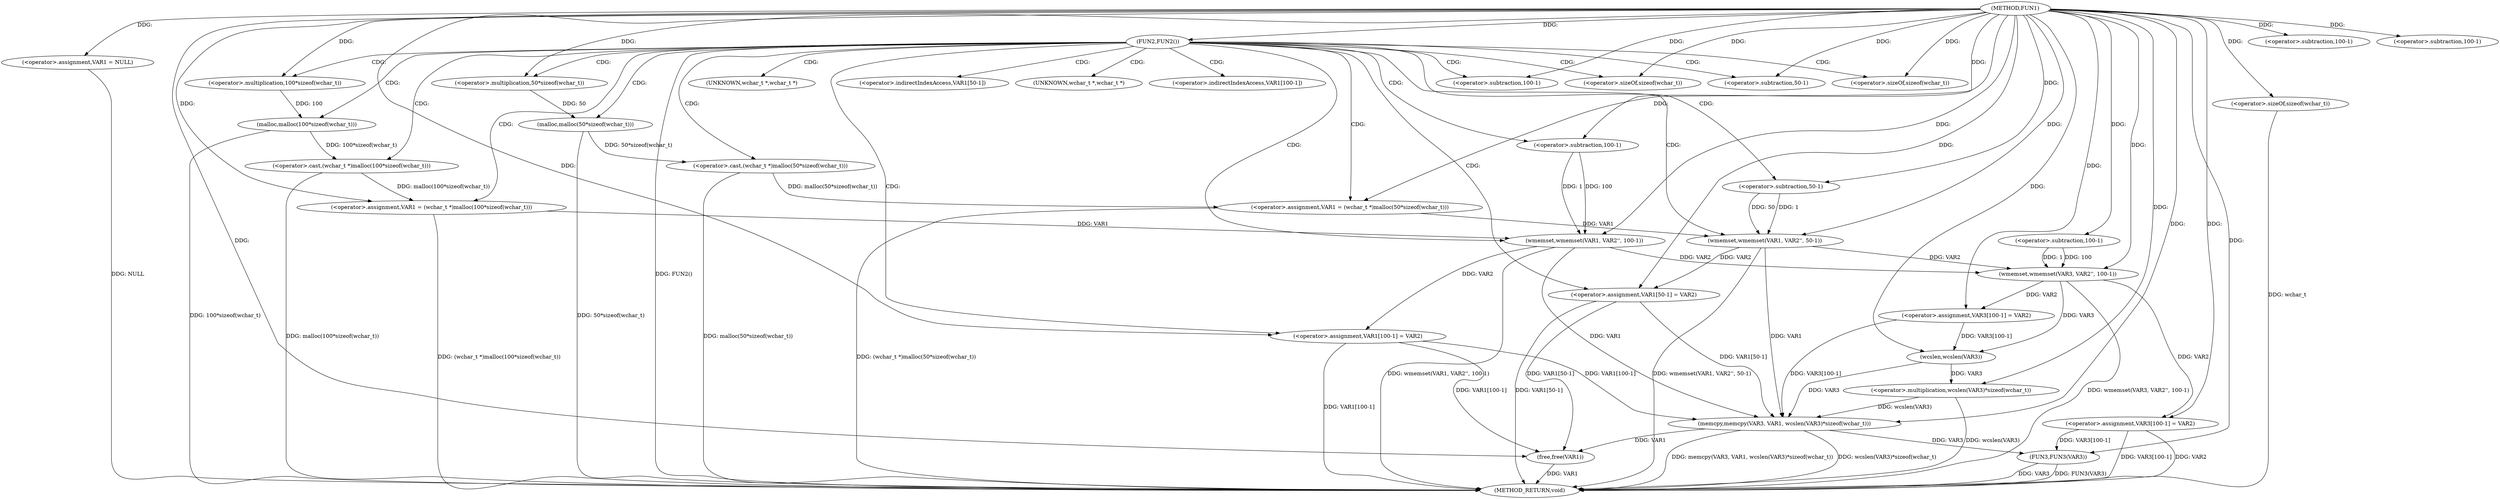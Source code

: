 digraph FUN1 {  
"1000100" [label = "(METHOD,FUN1)" ]
"1000189" [label = "(METHOD_RETURN,void)" ]
"1000103" [label = "(<operator>.assignment,VAR1 = NULL)" ]
"1000107" [label = "(FUN2,FUN2())" ]
"1000109" [label = "(<operator>.assignment,VAR1 = (wchar_t *)malloc(50*sizeof(wchar_t)))" ]
"1000111" [label = "(<operator>.cast,(wchar_t *)malloc(50*sizeof(wchar_t)))" ]
"1000113" [label = "(malloc,malloc(50*sizeof(wchar_t)))" ]
"1000114" [label = "(<operator>.multiplication,50*sizeof(wchar_t))" ]
"1000116" [label = "(<operator>.sizeOf,sizeof(wchar_t))" ]
"1000118" [label = "(wmemset,wmemset(VAR1, VAR2'', 50-1))" ]
"1000121" [label = "(<operator>.subtraction,50-1)" ]
"1000124" [label = "(<operator>.assignment,VAR1[50-1] = VAR2)" ]
"1000127" [label = "(<operator>.subtraction,50-1)" ]
"1000133" [label = "(<operator>.assignment,VAR1 = (wchar_t *)malloc(100*sizeof(wchar_t)))" ]
"1000135" [label = "(<operator>.cast,(wchar_t *)malloc(100*sizeof(wchar_t)))" ]
"1000137" [label = "(malloc,malloc(100*sizeof(wchar_t)))" ]
"1000138" [label = "(<operator>.multiplication,100*sizeof(wchar_t))" ]
"1000140" [label = "(<operator>.sizeOf,sizeof(wchar_t))" ]
"1000142" [label = "(wmemset,wmemset(VAR1, VAR2'', 100-1))" ]
"1000145" [label = "(<operator>.subtraction,100-1)" ]
"1000148" [label = "(<operator>.assignment,VAR1[100-1] = VAR2)" ]
"1000151" [label = "(<operator>.subtraction,100-1)" ]
"1000157" [label = "(wmemset,wmemset(VAR3, VAR2'', 100-1))" ]
"1000160" [label = "(<operator>.subtraction,100-1)" ]
"1000163" [label = "(<operator>.assignment,VAR3[100-1] = VAR2)" ]
"1000166" [label = "(<operator>.subtraction,100-1)" ]
"1000170" [label = "(memcpy,memcpy(VAR3, VAR1, wcslen(VAR3)*sizeof(wchar_t)))" ]
"1000173" [label = "(<operator>.multiplication,wcslen(VAR3)*sizeof(wchar_t))" ]
"1000174" [label = "(wcslen,wcslen(VAR3))" ]
"1000176" [label = "(<operator>.sizeOf,sizeof(wchar_t))" ]
"1000178" [label = "(<operator>.assignment,VAR3[100-1] = VAR2)" ]
"1000181" [label = "(<operator>.subtraction,100-1)" ]
"1000185" [label = "(FUN3,FUN3(VAR3))" ]
"1000187" [label = "(free,free(VAR1))" ]
"1000112" [label = "(UNKNOWN,wchar_t *,wchar_t *)" ]
"1000125" [label = "(<operator>.indirectIndexAccess,VAR1[50-1])" ]
"1000136" [label = "(UNKNOWN,wchar_t *,wchar_t *)" ]
"1000149" [label = "(<operator>.indirectIndexAccess,VAR1[100-1])" ]
  "1000185" -> "1000189"  [ label = "DDG: VAR3"] 
  "1000124" -> "1000189"  [ label = "DDG: VAR1[50-1]"] 
  "1000185" -> "1000189"  [ label = "DDG: FUN3(VAR3)"] 
  "1000107" -> "1000189"  [ label = "DDG: FUN2()"] 
  "1000157" -> "1000189"  [ label = "DDG: wmemset(VAR3, VAR2'', 100-1)"] 
  "1000178" -> "1000189"  [ label = "DDG: VAR3[100-1]"] 
  "1000103" -> "1000189"  [ label = "DDG: NULL"] 
  "1000113" -> "1000189"  [ label = "DDG: 50*sizeof(wchar_t)"] 
  "1000178" -> "1000189"  [ label = "DDG: VAR2"] 
  "1000118" -> "1000189"  [ label = "DDG: wmemset(VAR1, VAR2'', 50-1)"] 
  "1000137" -> "1000189"  [ label = "DDG: 100*sizeof(wchar_t)"] 
  "1000109" -> "1000189"  [ label = "DDG: (wchar_t *)malloc(50*sizeof(wchar_t))"] 
  "1000187" -> "1000189"  [ label = "DDG: VAR1"] 
  "1000142" -> "1000189"  [ label = "DDG: wmemset(VAR1, VAR2'', 100-1)"] 
  "1000148" -> "1000189"  [ label = "DDG: VAR1[100-1]"] 
  "1000133" -> "1000189"  [ label = "DDG: (wchar_t *)malloc(100*sizeof(wchar_t))"] 
  "1000111" -> "1000189"  [ label = "DDG: malloc(50*sizeof(wchar_t))"] 
  "1000170" -> "1000189"  [ label = "DDG: wcslen(VAR3)*sizeof(wchar_t)"] 
  "1000176" -> "1000189"  [ label = "DDG: wchar_t"] 
  "1000170" -> "1000189"  [ label = "DDG: memcpy(VAR3, VAR1, wcslen(VAR3)*sizeof(wchar_t))"] 
  "1000173" -> "1000189"  [ label = "DDG: wcslen(VAR3)"] 
  "1000135" -> "1000189"  [ label = "DDG: malloc(100*sizeof(wchar_t))"] 
  "1000100" -> "1000103"  [ label = "DDG: "] 
  "1000100" -> "1000107"  [ label = "DDG: "] 
  "1000111" -> "1000109"  [ label = "DDG: malloc(50*sizeof(wchar_t))"] 
  "1000100" -> "1000109"  [ label = "DDG: "] 
  "1000113" -> "1000111"  [ label = "DDG: 50*sizeof(wchar_t)"] 
  "1000114" -> "1000113"  [ label = "DDG: 50"] 
  "1000100" -> "1000114"  [ label = "DDG: "] 
  "1000100" -> "1000116"  [ label = "DDG: "] 
  "1000109" -> "1000118"  [ label = "DDG: VAR1"] 
  "1000100" -> "1000118"  [ label = "DDG: "] 
  "1000121" -> "1000118"  [ label = "DDG: 50"] 
  "1000121" -> "1000118"  [ label = "DDG: 1"] 
  "1000100" -> "1000121"  [ label = "DDG: "] 
  "1000118" -> "1000124"  [ label = "DDG: VAR2"] 
  "1000100" -> "1000124"  [ label = "DDG: "] 
  "1000100" -> "1000127"  [ label = "DDG: "] 
  "1000135" -> "1000133"  [ label = "DDG: malloc(100*sizeof(wchar_t))"] 
  "1000100" -> "1000133"  [ label = "DDG: "] 
  "1000137" -> "1000135"  [ label = "DDG: 100*sizeof(wchar_t)"] 
  "1000138" -> "1000137"  [ label = "DDG: 100"] 
  "1000100" -> "1000138"  [ label = "DDG: "] 
  "1000100" -> "1000140"  [ label = "DDG: "] 
  "1000133" -> "1000142"  [ label = "DDG: VAR1"] 
  "1000100" -> "1000142"  [ label = "DDG: "] 
  "1000145" -> "1000142"  [ label = "DDG: 100"] 
  "1000145" -> "1000142"  [ label = "DDG: 1"] 
  "1000100" -> "1000145"  [ label = "DDG: "] 
  "1000142" -> "1000148"  [ label = "DDG: VAR2"] 
  "1000100" -> "1000148"  [ label = "DDG: "] 
  "1000100" -> "1000151"  [ label = "DDG: "] 
  "1000100" -> "1000157"  [ label = "DDG: "] 
  "1000118" -> "1000157"  [ label = "DDG: VAR2"] 
  "1000142" -> "1000157"  [ label = "DDG: VAR2"] 
  "1000160" -> "1000157"  [ label = "DDG: 100"] 
  "1000160" -> "1000157"  [ label = "DDG: 1"] 
  "1000100" -> "1000160"  [ label = "DDG: "] 
  "1000157" -> "1000163"  [ label = "DDG: VAR2"] 
  "1000100" -> "1000163"  [ label = "DDG: "] 
  "1000100" -> "1000166"  [ label = "DDG: "] 
  "1000163" -> "1000170"  [ label = "DDG: VAR3[100-1]"] 
  "1000174" -> "1000170"  [ label = "DDG: VAR3"] 
  "1000100" -> "1000170"  [ label = "DDG: "] 
  "1000124" -> "1000170"  [ label = "DDG: VAR1[50-1]"] 
  "1000148" -> "1000170"  [ label = "DDG: VAR1[100-1]"] 
  "1000142" -> "1000170"  [ label = "DDG: VAR1"] 
  "1000118" -> "1000170"  [ label = "DDG: VAR1"] 
  "1000173" -> "1000170"  [ label = "DDG: wcslen(VAR3)"] 
  "1000174" -> "1000173"  [ label = "DDG: VAR3"] 
  "1000163" -> "1000174"  [ label = "DDG: VAR3[100-1]"] 
  "1000157" -> "1000174"  [ label = "DDG: VAR3"] 
  "1000100" -> "1000174"  [ label = "DDG: "] 
  "1000100" -> "1000173"  [ label = "DDG: "] 
  "1000100" -> "1000176"  [ label = "DDG: "] 
  "1000100" -> "1000178"  [ label = "DDG: "] 
  "1000157" -> "1000178"  [ label = "DDG: VAR2"] 
  "1000100" -> "1000181"  [ label = "DDG: "] 
  "1000178" -> "1000185"  [ label = "DDG: VAR3[100-1]"] 
  "1000170" -> "1000185"  [ label = "DDG: VAR3"] 
  "1000100" -> "1000185"  [ label = "DDG: "] 
  "1000170" -> "1000187"  [ label = "DDG: VAR1"] 
  "1000124" -> "1000187"  [ label = "DDG: VAR1[50-1]"] 
  "1000148" -> "1000187"  [ label = "DDG: VAR1[100-1]"] 
  "1000100" -> "1000187"  [ label = "DDG: "] 
  "1000107" -> "1000112"  [ label = "CDG: "] 
  "1000107" -> "1000121"  [ label = "CDG: "] 
  "1000107" -> "1000125"  [ label = "CDG: "] 
  "1000107" -> "1000116"  [ label = "CDG: "] 
  "1000107" -> "1000113"  [ label = "CDG: "] 
  "1000107" -> "1000127"  [ label = "CDG: "] 
  "1000107" -> "1000111"  [ label = "CDG: "] 
  "1000107" -> "1000109"  [ label = "CDG: "] 
  "1000107" -> "1000142"  [ label = "CDG: "] 
  "1000107" -> "1000137"  [ label = "CDG: "] 
  "1000107" -> "1000124"  [ label = "CDG: "] 
  "1000107" -> "1000151"  [ label = "CDG: "] 
  "1000107" -> "1000145"  [ label = "CDG: "] 
  "1000107" -> "1000135"  [ label = "CDG: "] 
  "1000107" -> "1000114"  [ label = "CDG: "] 
  "1000107" -> "1000148"  [ label = "CDG: "] 
  "1000107" -> "1000133"  [ label = "CDG: "] 
  "1000107" -> "1000136"  [ label = "CDG: "] 
  "1000107" -> "1000118"  [ label = "CDG: "] 
  "1000107" -> "1000149"  [ label = "CDG: "] 
  "1000107" -> "1000140"  [ label = "CDG: "] 
  "1000107" -> "1000138"  [ label = "CDG: "] 
}
